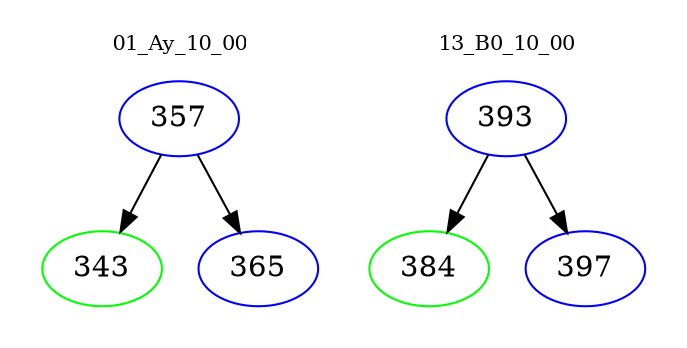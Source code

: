 digraph{
subgraph cluster_0 {
color = white
label = "01_Ay_10_00";
fontsize=10;
T0_357 [label="357", color="blue"]
T0_357 -> T0_343 [color="black"]
T0_343 [label="343", color="green"]
T0_357 -> T0_365 [color="black"]
T0_365 [label="365", color="blue"]
}
subgraph cluster_1 {
color = white
label = "13_B0_10_00";
fontsize=10;
T1_393 [label="393", color="blue"]
T1_393 -> T1_384 [color="black"]
T1_384 [label="384", color="green"]
T1_393 -> T1_397 [color="black"]
T1_397 [label="397", color="blue"]
}
}
